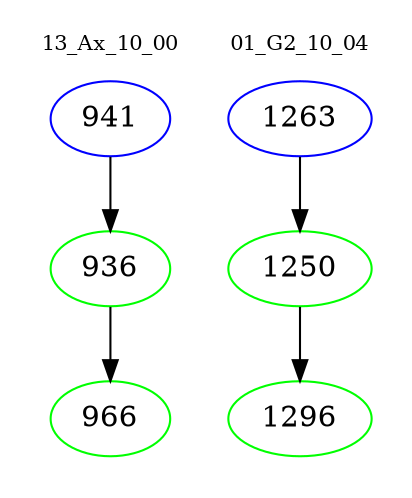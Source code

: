 digraph{
subgraph cluster_0 {
color = white
label = "13_Ax_10_00";
fontsize=10;
T0_941 [label="941", color="blue"]
T0_941 -> T0_936 [color="black"]
T0_936 [label="936", color="green"]
T0_936 -> T0_966 [color="black"]
T0_966 [label="966", color="green"]
}
subgraph cluster_1 {
color = white
label = "01_G2_10_04";
fontsize=10;
T1_1263 [label="1263", color="blue"]
T1_1263 -> T1_1250 [color="black"]
T1_1250 [label="1250", color="green"]
T1_1250 -> T1_1296 [color="black"]
T1_1296 [label="1296", color="green"]
}
}

